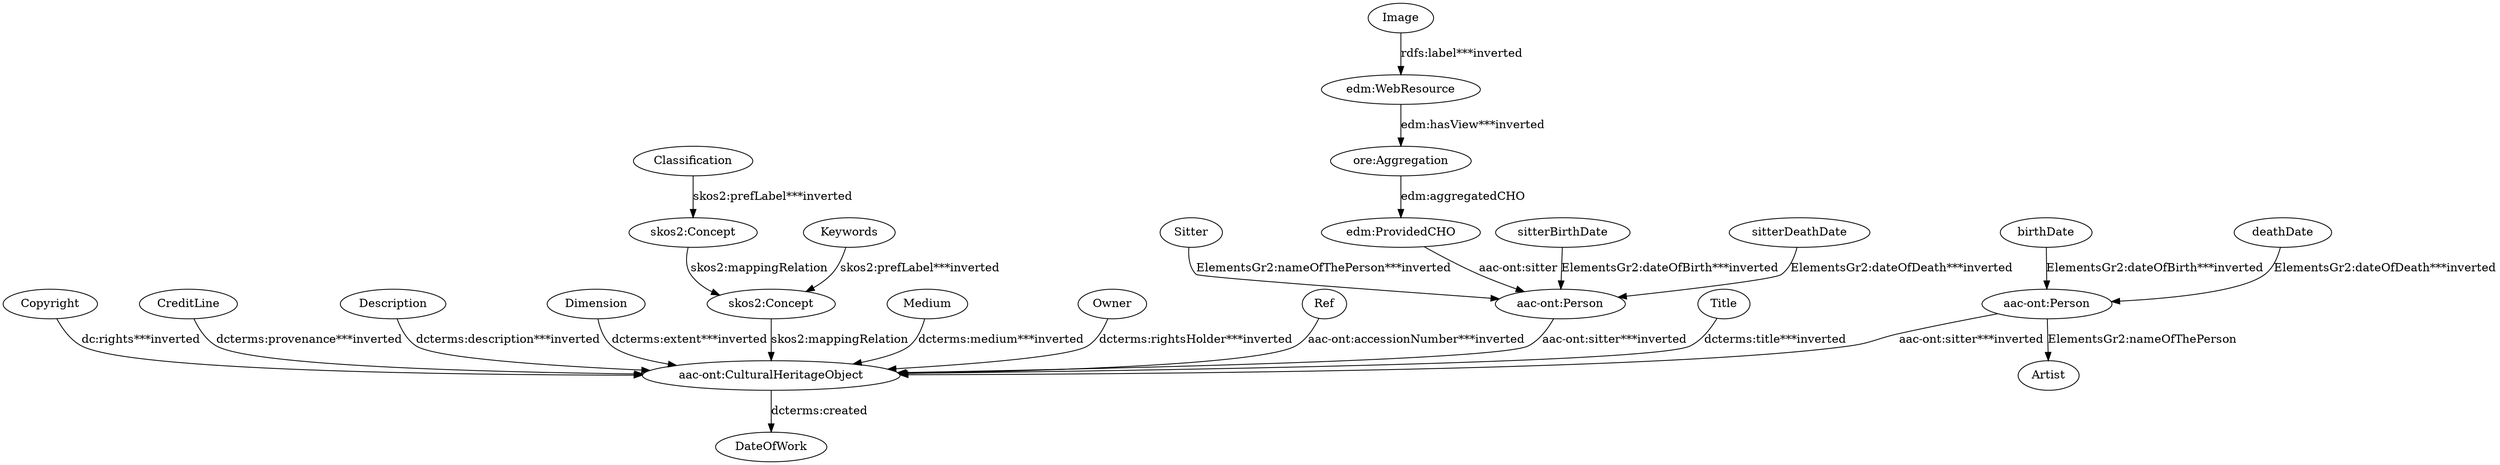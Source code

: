 digraph {
  Classification [type=attribute_name,label=Classification]
  "skos2:Concept1" [type=class_uri,label="skos2:Concept"]
  Copyright [type=attribute_name,label=Copyright]
  "aac-ont:CulturalHeritageObject1" [type=class_uri,label="aac-ont:CulturalHeritageObject"]
  CreditLine [type=attribute_name,label=CreditLine]
  Description [type=attribute_name,label=Description]
  Dimension [type=attribute_name,label=Dimension]
  Image [type=attribute_name,label=Image]
  "edm:WebResource1" [type=class_uri,label="edm:WebResource"]
  Keywords [type=attribute_name,label=Keywords]
  "skos2:Concept2" [type=class_uri,label="skos2:Concept"]
  Medium [type=attribute_name,label=Medium]
  Owner [type=attribute_name,label=Owner]
  Ref [type=attribute_name,label=Ref]
  Sitter [type=attribute_name,label=Sitter]
  "aac-ont:Person2" [type=class_uri,label="aac-ont:Person"]
  Title [type=attribute_name,label=Title]
  DateOfWork [type=attribute_name,label=DateOfWork]
  "aac-ont:Person1" [type=class_uri,label="aac-ont:Person"]
  Artist [type=attribute_name,label=Artist]
  birthDate [type=attribute_name,label=birthDate]
  deathDate [type=attribute_name,label=deathDate]
  "edm:ProvidedCHO" [type=class_uri,label="edm:ProvidedCHO"]
  "ore:Aggregation" [type=class_uri,label="ore:Aggregation"]
  sitterBirthDate [type=attribute_name,label=sitterBirthDate]
  sitterDeathDate [type=attribute_name,label=sitterDeathDate]
  Classification -> "skos2:Concept1" [type=st_property_uri,label="skos2:prefLabel***inverted",weight=1]
  Copyright -> "aac-ont:CulturalHeritageObject1" [type=st_property_uri,label="dc:rights***inverted",weight=1]
  CreditLine -> "aac-ont:CulturalHeritageObject1" [type=st_property_uri,label="dcterms:provenance***inverted",weight=1]
  Description -> "aac-ont:CulturalHeritageObject1" [type=st_property_uri,label="dcterms:description***inverted",weight=1]
  Dimension -> "aac-ont:CulturalHeritageObject1" [type=st_property_uri,label="dcterms:extent***inverted",weight=1]
  Image -> "edm:WebResource1" [type=st_property_uri,label="rdfs:label***inverted",weight=1]
  Keywords -> "skos2:Concept2" [type=st_property_uri,label="skos2:prefLabel***inverted",weight=1]
  Medium -> "aac-ont:CulturalHeritageObject1" [type=st_property_uri,label="dcterms:medium***inverted",weight=1]
  Owner -> "aac-ont:CulturalHeritageObject1" [type=st_property_uri,label="dcterms:rightsHolder***inverted",weight=1]
  Ref -> "aac-ont:CulturalHeritageObject1" [type=st_property_uri,label="aac-ont:accessionNumber***inverted",weight=1]
  Sitter -> "aac-ont:Person2" [type=st_property_uri,label="ElementsGr2:nameOfThePerson***inverted",weight=1]
  Title -> "aac-ont:CulturalHeritageObject1" [type=st_property_uri,label="dcterms:title***inverted",weight=1]
  "aac-ont:CulturalHeritageObject1" -> DateOfWork [label="dcterms:created",type=st_property_uri]
  "aac-ont:Person1" -> Artist [label="ElementsGr2:nameOfThePerson",type=st_property_uri]
  "aac-ont:Person1" -> "aac-ont:CulturalHeritageObject1" [type=direct_property_uri,label="aac-ont:sitter***inverted",weight=1]
  "aac-ont:Person2" -> "aac-ont:CulturalHeritageObject1" [type=direct_property_uri,label="aac-ont:sitter***inverted",weight=1]
  birthDate -> "aac-ont:Person1" [type=st_property_uri,label="ElementsGr2:dateOfBirth***inverted",weight=1]
  deathDate -> "aac-ont:Person1" [type=st_property_uri,label="ElementsGr2:dateOfDeath***inverted",weight=1]
  "edm:ProvidedCHO" -> "aac-ont:Person2" [label="aac-ont:sitter",type=direct_property_uri,weight=1]
  "edm:WebResource1" -> "ore:Aggregation" [type=direct_property_uri,label="edm:hasView***inverted",weight=1]
  "ore:Aggregation" -> "edm:ProvidedCHO" [label="edm:aggregatedCHO",type=direct_property_uri,weight=1]
  sitterBirthDate -> "aac-ont:Person2" [type=st_property_uri,label="ElementsGr2:dateOfBirth***inverted",weight=1]
  sitterDeathDate -> "aac-ont:Person2" [type=st_property_uri,label="ElementsGr2:dateOfDeath***inverted",weight=1]
  "skos2:Concept1" -> "skos2:Concept2" [label="skos2:mappingRelation",type=direct_property_uri,weight=1]
  "skos2:Concept2" -> "aac-ont:CulturalHeritageObject1" [label="skos2:mappingRelation",type=inherited,weight=4]
}
